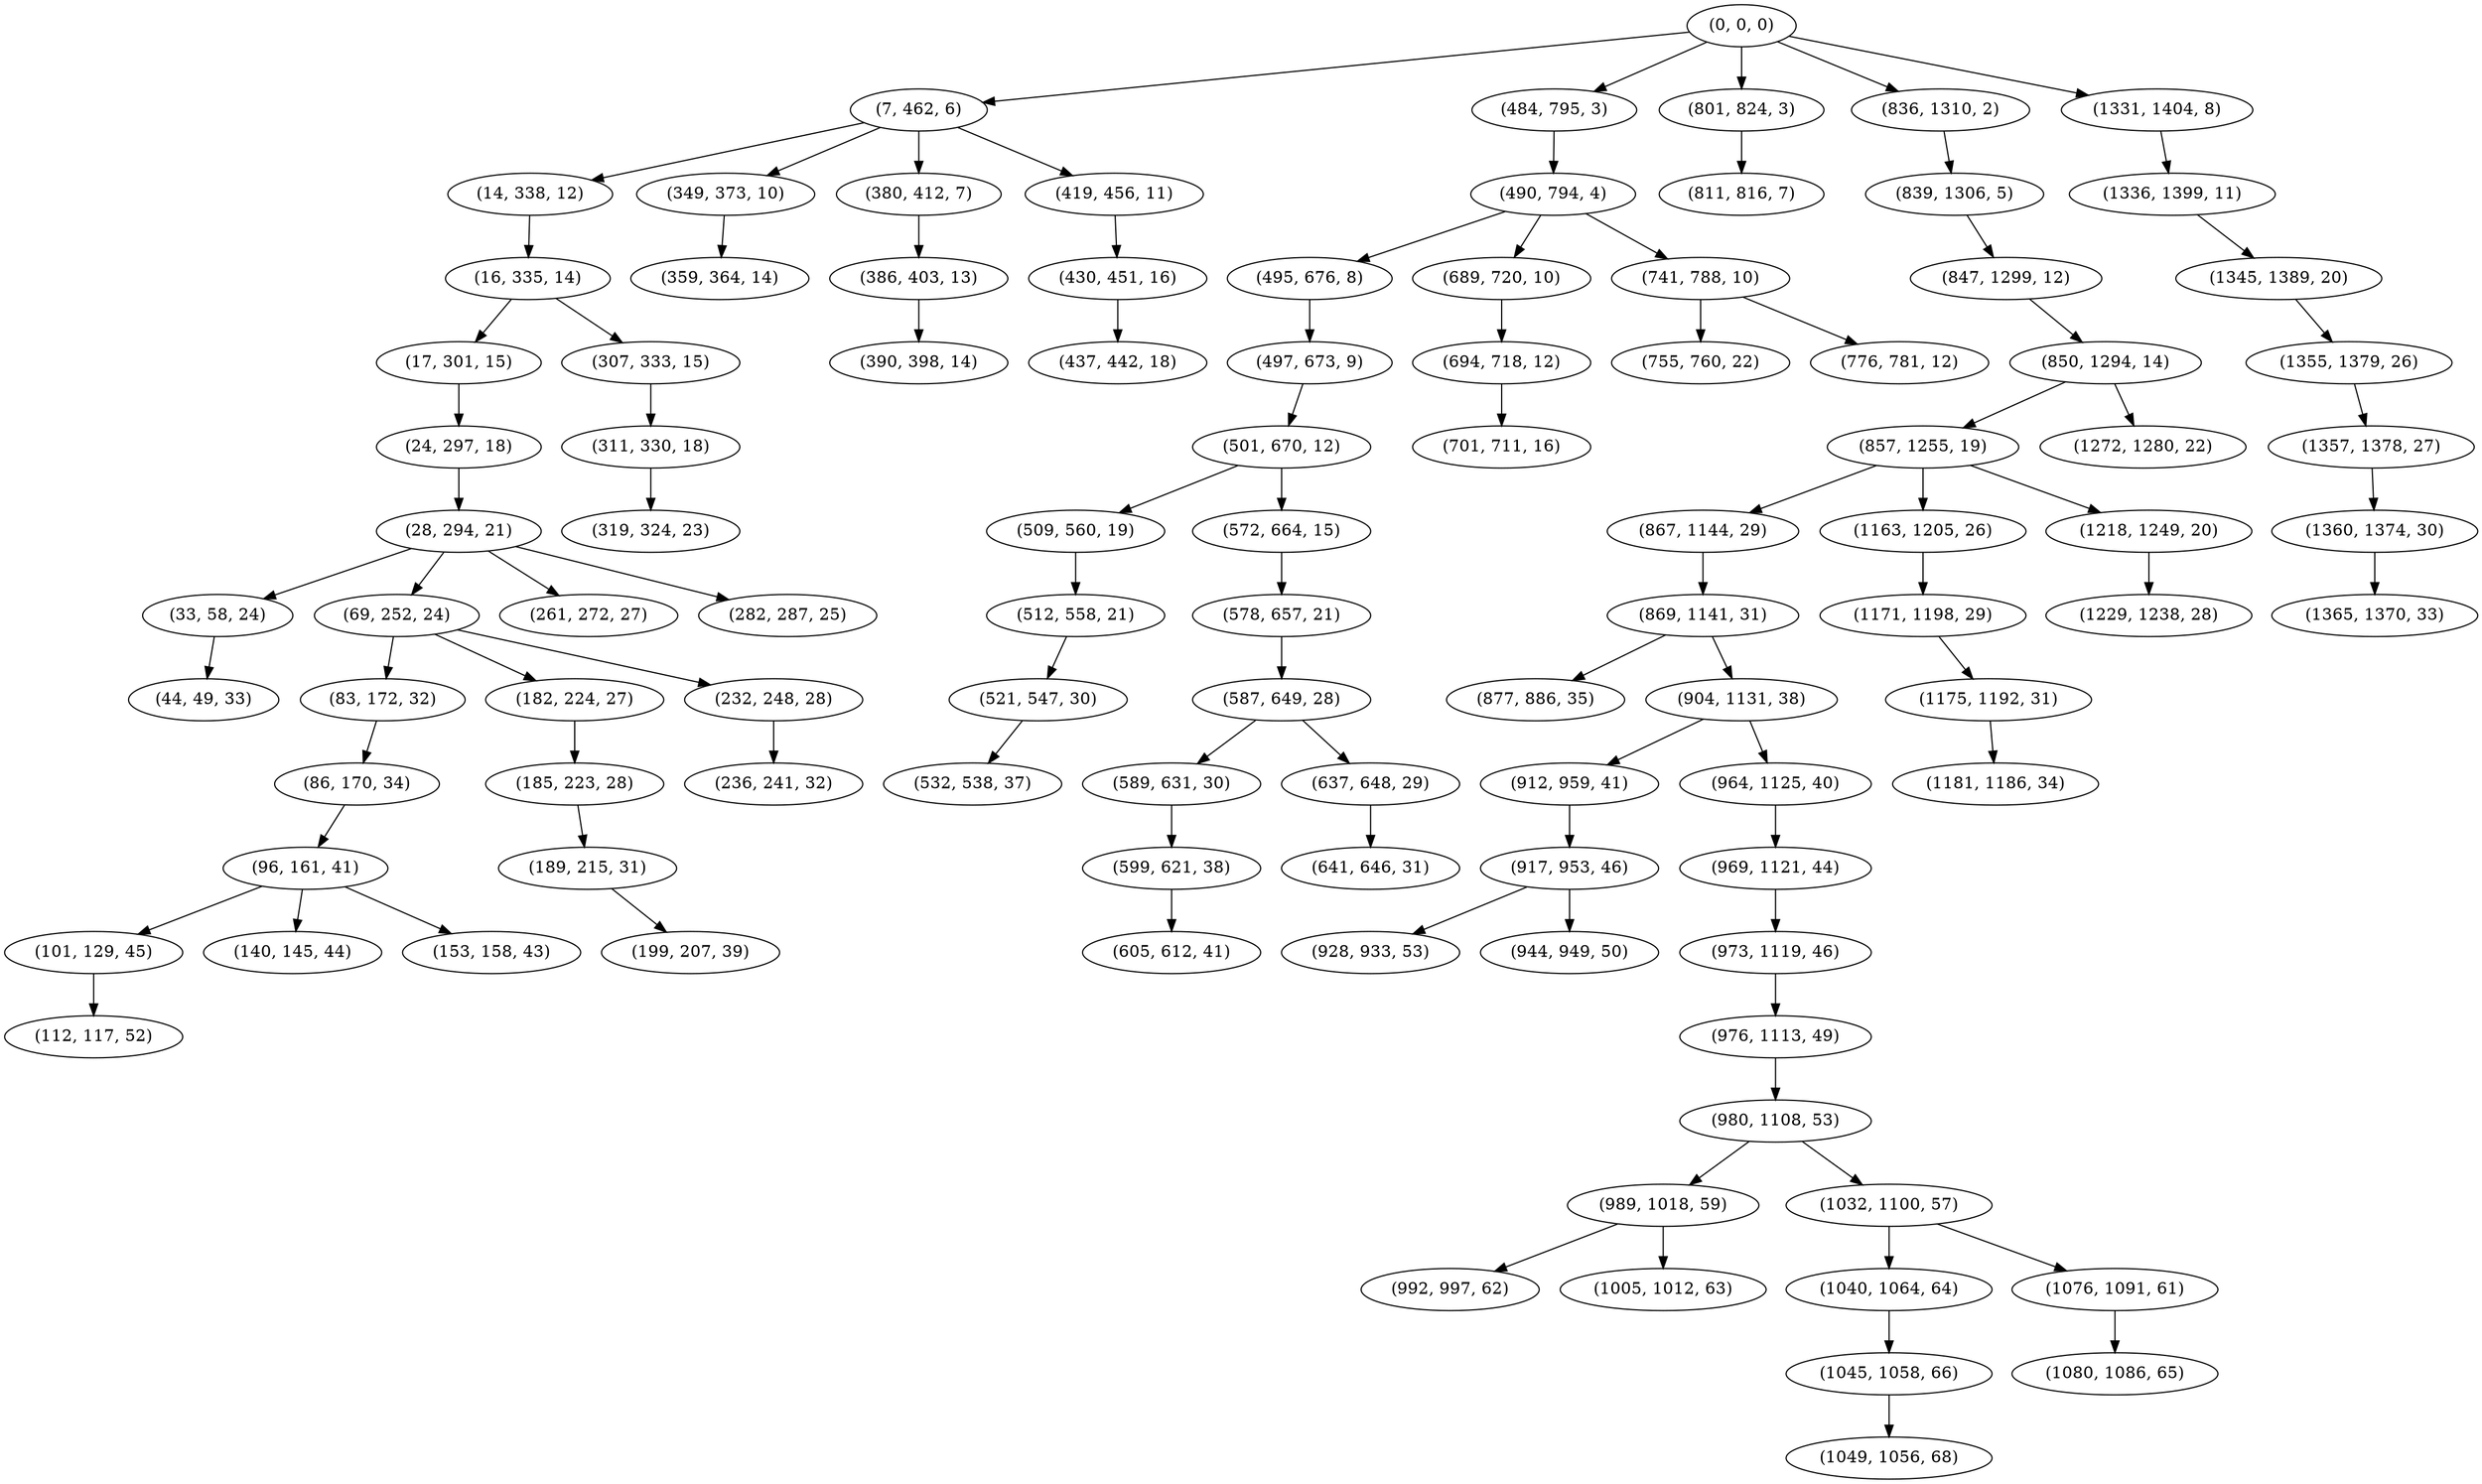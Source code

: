 digraph tree {
    "(0, 0, 0)";
    "(7, 462, 6)";
    "(14, 338, 12)";
    "(16, 335, 14)";
    "(17, 301, 15)";
    "(24, 297, 18)";
    "(28, 294, 21)";
    "(33, 58, 24)";
    "(44, 49, 33)";
    "(69, 252, 24)";
    "(83, 172, 32)";
    "(86, 170, 34)";
    "(96, 161, 41)";
    "(101, 129, 45)";
    "(112, 117, 52)";
    "(140, 145, 44)";
    "(153, 158, 43)";
    "(182, 224, 27)";
    "(185, 223, 28)";
    "(189, 215, 31)";
    "(199, 207, 39)";
    "(232, 248, 28)";
    "(236, 241, 32)";
    "(261, 272, 27)";
    "(282, 287, 25)";
    "(307, 333, 15)";
    "(311, 330, 18)";
    "(319, 324, 23)";
    "(349, 373, 10)";
    "(359, 364, 14)";
    "(380, 412, 7)";
    "(386, 403, 13)";
    "(390, 398, 14)";
    "(419, 456, 11)";
    "(430, 451, 16)";
    "(437, 442, 18)";
    "(484, 795, 3)";
    "(490, 794, 4)";
    "(495, 676, 8)";
    "(497, 673, 9)";
    "(501, 670, 12)";
    "(509, 560, 19)";
    "(512, 558, 21)";
    "(521, 547, 30)";
    "(532, 538, 37)";
    "(572, 664, 15)";
    "(578, 657, 21)";
    "(587, 649, 28)";
    "(589, 631, 30)";
    "(599, 621, 38)";
    "(605, 612, 41)";
    "(637, 648, 29)";
    "(641, 646, 31)";
    "(689, 720, 10)";
    "(694, 718, 12)";
    "(701, 711, 16)";
    "(741, 788, 10)";
    "(755, 760, 22)";
    "(776, 781, 12)";
    "(801, 824, 3)";
    "(811, 816, 7)";
    "(836, 1310, 2)";
    "(839, 1306, 5)";
    "(847, 1299, 12)";
    "(850, 1294, 14)";
    "(857, 1255, 19)";
    "(867, 1144, 29)";
    "(869, 1141, 31)";
    "(877, 886, 35)";
    "(904, 1131, 38)";
    "(912, 959, 41)";
    "(917, 953, 46)";
    "(928, 933, 53)";
    "(944, 949, 50)";
    "(964, 1125, 40)";
    "(969, 1121, 44)";
    "(973, 1119, 46)";
    "(976, 1113, 49)";
    "(980, 1108, 53)";
    "(989, 1018, 59)";
    "(992, 997, 62)";
    "(1005, 1012, 63)";
    "(1032, 1100, 57)";
    "(1040, 1064, 64)";
    "(1045, 1058, 66)";
    "(1049, 1056, 68)";
    "(1076, 1091, 61)";
    "(1080, 1086, 65)";
    "(1163, 1205, 26)";
    "(1171, 1198, 29)";
    "(1175, 1192, 31)";
    "(1181, 1186, 34)";
    "(1218, 1249, 20)";
    "(1229, 1238, 28)";
    "(1272, 1280, 22)";
    "(1331, 1404, 8)";
    "(1336, 1399, 11)";
    "(1345, 1389, 20)";
    "(1355, 1379, 26)";
    "(1357, 1378, 27)";
    "(1360, 1374, 30)";
    "(1365, 1370, 33)";
    "(0, 0, 0)" -> "(7, 462, 6)";
    "(0, 0, 0)" -> "(484, 795, 3)";
    "(0, 0, 0)" -> "(801, 824, 3)";
    "(0, 0, 0)" -> "(836, 1310, 2)";
    "(0, 0, 0)" -> "(1331, 1404, 8)";
    "(7, 462, 6)" -> "(14, 338, 12)";
    "(7, 462, 6)" -> "(349, 373, 10)";
    "(7, 462, 6)" -> "(380, 412, 7)";
    "(7, 462, 6)" -> "(419, 456, 11)";
    "(14, 338, 12)" -> "(16, 335, 14)";
    "(16, 335, 14)" -> "(17, 301, 15)";
    "(16, 335, 14)" -> "(307, 333, 15)";
    "(17, 301, 15)" -> "(24, 297, 18)";
    "(24, 297, 18)" -> "(28, 294, 21)";
    "(28, 294, 21)" -> "(33, 58, 24)";
    "(28, 294, 21)" -> "(69, 252, 24)";
    "(28, 294, 21)" -> "(261, 272, 27)";
    "(28, 294, 21)" -> "(282, 287, 25)";
    "(33, 58, 24)" -> "(44, 49, 33)";
    "(69, 252, 24)" -> "(83, 172, 32)";
    "(69, 252, 24)" -> "(182, 224, 27)";
    "(69, 252, 24)" -> "(232, 248, 28)";
    "(83, 172, 32)" -> "(86, 170, 34)";
    "(86, 170, 34)" -> "(96, 161, 41)";
    "(96, 161, 41)" -> "(101, 129, 45)";
    "(96, 161, 41)" -> "(140, 145, 44)";
    "(96, 161, 41)" -> "(153, 158, 43)";
    "(101, 129, 45)" -> "(112, 117, 52)";
    "(182, 224, 27)" -> "(185, 223, 28)";
    "(185, 223, 28)" -> "(189, 215, 31)";
    "(189, 215, 31)" -> "(199, 207, 39)";
    "(232, 248, 28)" -> "(236, 241, 32)";
    "(307, 333, 15)" -> "(311, 330, 18)";
    "(311, 330, 18)" -> "(319, 324, 23)";
    "(349, 373, 10)" -> "(359, 364, 14)";
    "(380, 412, 7)" -> "(386, 403, 13)";
    "(386, 403, 13)" -> "(390, 398, 14)";
    "(419, 456, 11)" -> "(430, 451, 16)";
    "(430, 451, 16)" -> "(437, 442, 18)";
    "(484, 795, 3)" -> "(490, 794, 4)";
    "(490, 794, 4)" -> "(495, 676, 8)";
    "(490, 794, 4)" -> "(689, 720, 10)";
    "(490, 794, 4)" -> "(741, 788, 10)";
    "(495, 676, 8)" -> "(497, 673, 9)";
    "(497, 673, 9)" -> "(501, 670, 12)";
    "(501, 670, 12)" -> "(509, 560, 19)";
    "(501, 670, 12)" -> "(572, 664, 15)";
    "(509, 560, 19)" -> "(512, 558, 21)";
    "(512, 558, 21)" -> "(521, 547, 30)";
    "(521, 547, 30)" -> "(532, 538, 37)";
    "(572, 664, 15)" -> "(578, 657, 21)";
    "(578, 657, 21)" -> "(587, 649, 28)";
    "(587, 649, 28)" -> "(589, 631, 30)";
    "(587, 649, 28)" -> "(637, 648, 29)";
    "(589, 631, 30)" -> "(599, 621, 38)";
    "(599, 621, 38)" -> "(605, 612, 41)";
    "(637, 648, 29)" -> "(641, 646, 31)";
    "(689, 720, 10)" -> "(694, 718, 12)";
    "(694, 718, 12)" -> "(701, 711, 16)";
    "(741, 788, 10)" -> "(755, 760, 22)";
    "(741, 788, 10)" -> "(776, 781, 12)";
    "(801, 824, 3)" -> "(811, 816, 7)";
    "(836, 1310, 2)" -> "(839, 1306, 5)";
    "(839, 1306, 5)" -> "(847, 1299, 12)";
    "(847, 1299, 12)" -> "(850, 1294, 14)";
    "(850, 1294, 14)" -> "(857, 1255, 19)";
    "(850, 1294, 14)" -> "(1272, 1280, 22)";
    "(857, 1255, 19)" -> "(867, 1144, 29)";
    "(857, 1255, 19)" -> "(1163, 1205, 26)";
    "(857, 1255, 19)" -> "(1218, 1249, 20)";
    "(867, 1144, 29)" -> "(869, 1141, 31)";
    "(869, 1141, 31)" -> "(877, 886, 35)";
    "(869, 1141, 31)" -> "(904, 1131, 38)";
    "(904, 1131, 38)" -> "(912, 959, 41)";
    "(904, 1131, 38)" -> "(964, 1125, 40)";
    "(912, 959, 41)" -> "(917, 953, 46)";
    "(917, 953, 46)" -> "(928, 933, 53)";
    "(917, 953, 46)" -> "(944, 949, 50)";
    "(964, 1125, 40)" -> "(969, 1121, 44)";
    "(969, 1121, 44)" -> "(973, 1119, 46)";
    "(973, 1119, 46)" -> "(976, 1113, 49)";
    "(976, 1113, 49)" -> "(980, 1108, 53)";
    "(980, 1108, 53)" -> "(989, 1018, 59)";
    "(980, 1108, 53)" -> "(1032, 1100, 57)";
    "(989, 1018, 59)" -> "(992, 997, 62)";
    "(989, 1018, 59)" -> "(1005, 1012, 63)";
    "(1032, 1100, 57)" -> "(1040, 1064, 64)";
    "(1032, 1100, 57)" -> "(1076, 1091, 61)";
    "(1040, 1064, 64)" -> "(1045, 1058, 66)";
    "(1045, 1058, 66)" -> "(1049, 1056, 68)";
    "(1076, 1091, 61)" -> "(1080, 1086, 65)";
    "(1163, 1205, 26)" -> "(1171, 1198, 29)";
    "(1171, 1198, 29)" -> "(1175, 1192, 31)";
    "(1175, 1192, 31)" -> "(1181, 1186, 34)";
    "(1218, 1249, 20)" -> "(1229, 1238, 28)";
    "(1331, 1404, 8)" -> "(1336, 1399, 11)";
    "(1336, 1399, 11)" -> "(1345, 1389, 20)";
    "(1345, 1389, 20)" -> "(1355, 1379, 26)";
    "(1355, 1379, 26)" -> "(1357, 1378, 27)";
    "(1357, 1378, 27)" -> "(1360, 1374, 30)";
    "(1360, 1374, 30)" -> "(1365, 1370, 33)";
}
